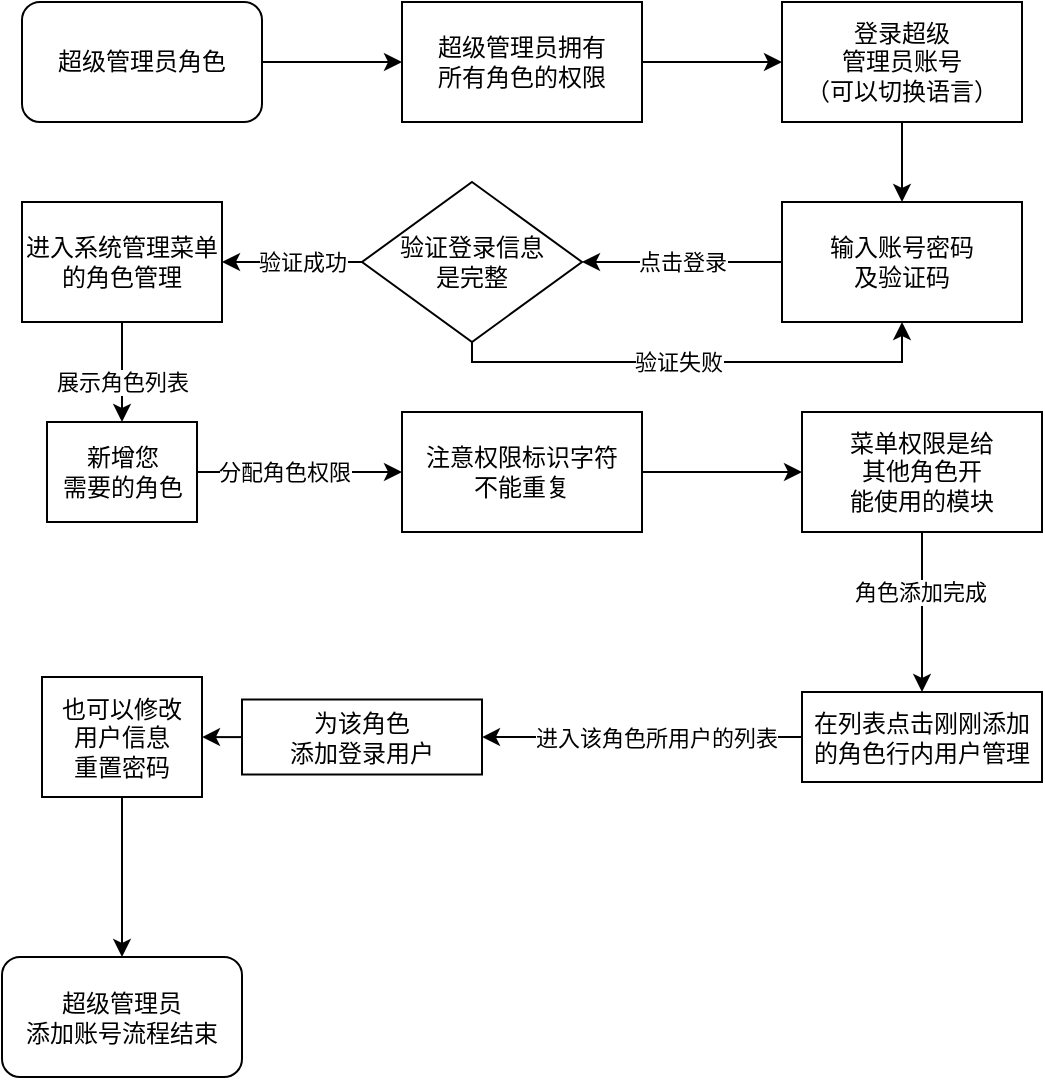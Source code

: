 <mxfile version="20.8.5" type="github">
  <diagram id="axPUEfDd3poNw5d9vAM8" name="第 1 页">
    <mxGraphModel dx="1434" dy="764" grid="1" gridSize="10" guides="1" tooltips="1" connect="1" arrows="1" fold="1" page="1" pageScale="1" pageWidth="583" pageHeight="827" math="0" shadow="0">
      <root>
        <mxCell id="0" />
        <mxCell id="1" parent="0" />
        <mxCell id="CcthXf6Rq4CzhCNJ3_eb-6" style="edgeStyle=orthogonalEdgeStyle;rounded=0;orthogonalLoop=1;jettySize=auto;html=1;entryX=0;entryY=0.5;entryDx=0;entryDy=0;" edge="1" parent="1" source="CcthXf6Rq4CzhCNJ3_eb-1" target="CcthXf6Rq4CzhCNJ3_eb-4">
          <mxGeometry relative="1" as="geometry" />
        </mxCell>
        <mxCell id="CcthXf6Rq4CzhCNJ3_eb-1" value="超级管理员角色" style="rounded=1;whiteSpace=wrap;html=1;" vertex="1" parent="1">
          <mxGeometry x="10" y="10" width="120" height="60" as="geometry" />
        </mxCell>
        <mxCell id="CcthXf6Rq4CzhCNJ3_eb-7" style="edgeStyle=orthogonalEdgeStyle;rounded=0;orthogonalLoop=1;jettySize=auto;html=1;entryX=0;entryY=0.5;entryDx=0;entryDy=0;" edge="1" parent="1" source="CcthXf6Rq4CzhCNJ3_eb-4" target="CcthXf6Rq4CzhCNJ3_eb-8">
          <mxGeometry relative="1" as="geometry">
            <mxPoint x="370" y="40" as="targetPoint" />
          </mxGeometry>
        </mxCell>
        <mxCell id="CcthXf6Rq4CzhCNJ3_eb-4" value="超级管理员拥有&lt;br&gt;所有角色的权限" style="rounded=0;whiteSpace=wrap;html=1;" vertex="1" parent="1">
          <mxGeometry x="200" y="10" width="120" height="60" as="geometry" />
        </mxCell>
        <mxCell id="CcthXf6Rq4CzhCNJ3_eb-11" value="" style="edgeStyle=orthogonalEdgeStyle;rounded=0;orthogonalLoop=1;jettySize=auto;html=1;" edge="1" parent="1" source="CcthXf6Rq4CzhCNJ3_eb-8" target="CcthXf6Rq4CzhCNJ3_eb-10">
          <mxGeometry relative="1" as="geometry" />
        </mxCell>
        <mxCell id="CcthXf6Rq4CzhCNJ3_eb-8" value="登录超级&lt;br&gt;管理员账号&lt;br&gt;（可以切换语言）" style="rounded=0;whiteSpace=wrap;html=1;" vertex="1" parent="1">
          <mxGeometry x="390" y="10" width="120" height="60" as="geometry" />
        </mxCell>
        <mxCell id="CcthXf6Rq4CzhCNJ3_eb-13" value="" style="edgeStyle=orthogonalEdgeStyle;rounded=0;orthogonalLoop=1;jettySize=auto;html=1;" edge="1" parent="1" source="CcthXf6Rq4CzhCNJ3_eb-10" target="CcthXf6Rq4CzhCNJ3_eb-12">
          <mxGeometry relative="1" as="geometry" />
        </mxCell>
        <mxCell id="CcthXf6Rq4CzhCNJ3_eb-14" value="点击登录" style="edgeLabel;html=1;align=center;verticalAlign=middle;resizable=0;points=[];" vertex="1" connectable="0" parent="CcthXf6Rq4CzhCNJ3_eb-13">
          <mxGeometry x="-0.24" relative="1" as="geometry">
            <mxPoint x="-12" as="offset" />
          </mxGeometry>
        </mxCell>
        <mxCell id="CcthXf6Rq4CzhCNJ3_eb-10" value="输入账号密码&lt;br&gt;及验证码" style="whiteSpace=wrap;html=1;rounded=0;" vertex="1" parent="1">
          <mxGeometry x="390" y="110" width="120" height="60" as="geometry" />
        </mxCell>
        <mxCell id="CcthXf6Rq4CzhCNJ3_eb-15" style="edgeStyle=orthogonalEdgeStyle;rounded=0;orthogonalLoop=1;jettySize=auto;html=1;entryX=0.5;entryY=1;entryDx=0;entryDy=0;exitX=0.5;exitY=1;exitDx=0;exitDy=0;" edge="1" parent="1" source="CcthXf6Rq4CzhCNJ3_eb-12" target="CcthXf6Rq4CzhCNJ3_eb-10">
          <mxGeometry relative="1" as="geometry">
            <Array as="points">
              <mxPoint x="235" y="190" />
              <mxPoint x="450" y="190" />
            </Array>
          </mxGeometry>
        </mxCell>
        <mxCell id="CcthXf6Rq4CzhCNJ3_eb-16" value="验证失败" style="edgeLabel;html=1;align=center;verticalAlign=middle;resizable=0;points=[];" vertex="1" connectable="0" parent="CcthXf6Rq4CzhCNJ3_eb-15">
          <mxGeometry x="-0.249" relative="1" as="geometry">
            <mxPoint x="21" as="offset" />
          </mxGeometry>
        </mxCell>
        <mxCell id="CcthXf6Rq4CzhCNJ3_eb-18" value="" style="edgeStyle=orthogonalEdgeStyle;rounded=0;orthogonalLoop=1;jettySize=auto;html=1;" edge="1" parent="1" source="CcthXf6Rq4CzhCNJ3_eb-12" target="CcthXf6Rq4CzhCNJ3_eb-17">
          <mxGeometry relative="1" as="geometry" />
        </mxCell>
        <mxCell id="CcthXf6Rq4CzhCNJ3_eb-19" value="验证成功" style="edgeLabel;html=1;align=center;verticalAlign=middle;resizable=0;points=[];" vertex="1" connectable="0" parent="CcthXf6Rq4CzhCNJ3_eb-18">
          <mxGeometry x="-0.333" relative="1" as="geometry">
            <mxPoint x="-7" as="offset" />
          </mxGeometry>
        </mxCell>
        <mxCell id="CcthXf6Rq4CzhCNJ3_eb-12" value="验证登录信息&lt;br&gt;是完整" style="rhombus;whiteSpace=wrap;html=1;rounded=0;" vertex="1" parent="1">
          <mxGeometry x="180" y="100" width="110" height="80" as="geometry" />
        </mxCell>
        <mxCell id="CcthXf6Rq4CzhCNJ3_eb-21" value="" style="edgeStyle=orthogonalEdgeStyle;rounded=0;orthogonalLoop=1;jettySize=auto;html=1;" edge="1" parent="1" source="CcthXf6Rq4CzhCNJ3_eb-17" target="CcthXf6Rq4CzhCNJ3_eb-20">
          <mxGeometry relative="1" as="geometry" />
        </mxCell>
        <mxCell id="CcthXf6Rq4CzhCNJ3_eb-24" value="展示角色列表" style="edgeLabel;html=1;align=center;verticalAlign=middle;resizable=0;points=[];" vertex="1" connectable="0" parent="CcthXf6Rq4CzhCNJ3_eb-21">
          <mxGeometry x="-0.244" relative="1" as="geometry">
            <mxPoint y="11" as="offset" />
          </mxGeometry>
        </mxCell>
        <mxCell id="CcthXf6Rq4CzhCNJ3_eb-17" value="进入系统管理菜单&lt;br&gt;的角色管理" style="whiteSpace=wrap;html=1;rounded=0;" vertex="1" parent="1">
          <mxGeometry x="10" y="110" width="100" height="60" as="geometry" />
        </mxCell>
        <mxCell id="CcthXf6Rq4CzhCNJ3_eb-23" value="" style="edgeStyle=orthogonalEdgeStyle;rounded=0;orthogonalLoop=1;jettySize=auto;html=1;" edge="1" parent="1" source="CcthXf6Rq4CzhCNJ3_eb-20" target="CcthXf6Rq4CzhCNJ3_eb-22">
          <mxGeometry relative="1" as="geometry" />
        </mxCell>
        <mxCell id="CcthXf6Rq4CzhCNJ3_eb-25" value="分配角色权限" style="edgeLabel;html=1;align=center;verticalAlign=middle;resizable=0;points=[];" vertex="1" connectable="0" parent="CcthXf6Rq4CzhCNJ3_eb-23">
          <mxGeometry x="-0.241" y="1" relative="1" as="geometry">
            <mxPoint x="4" y="1" as="offset" />
          </mxGeometry>
        </mxCell>
        <mxCell id="CcthXf6Rq4CzhCNJ3_eb-20" value="新增您&lt;br&gt;需要的角色" style="whiteSpace=wrap;html=1;rounded=0;" vertex="1" parent="1">
          <mxGeometry x="22.5" y="220" width="75" height="50" as="geometry" />
        </mxCell>
        <mxCell id="CcthXf6Rq4CzhCNJ3_eb-27" value="" style="edgeStyle=orthogonalEdgeStyle;rounded=0;orthogonalLoop=1;jettySize=auto;html=1;" edge="1" parent="1" source="CcthXf6Rq4CzhCNJ3_eb-22" target="CcthXf6Rq4CzhCNJ3_eb-26">
          <mxGeometry relative="1" as="geometry" />
        </mxCell>
        <mxCell id="CcthXf6Rq4CzhCNJ3_eb-22" value="注意权限标识字符&lt;br&gt;不能重复" style="whiteSpace=wrap;html=1;rounded=0;" vertex="1" parent="1">
          <mxGeometry x="200" y="215" width="120" height="60" as="geometry" />
        </mxCell>
        <mxCell id="CcthXf6Rq4CzhCNJ3_eb-29" value="" style="edgeStyle=orthogonalEdgeStyle;rounded=0;orthogonalLoop=1;jettySize=auto;html=1;" edge="1" parent="1" source="CcthXf6Rq4CzhCNJ3_eb-26" target="CcthXf6Rq4CzhCNJ3_eb-28">
          <mxGeometry relative="1" as="geometry" />
        </mxCell>
        <mxCell id="CcthXf6Rq4CzhCNJ3_eb-30" value="角色添加完成" style="edgeLabel;html=1;align=center;verticalAlign=middle;resizable=0;points=[];" vertex="1" connectable="0" parent="CcthXf6Rq4CzhCNJ3_eb-29">
          <mxGeometry x="-0.25" y="-1" relative="1" as="geometry">
            <mxPoint as="offset" />
          </mxGeometry>
        </mxCell>
        <mxCell id="CcthXf6Rq4CzhCNJ3_eb-26" value="菜单权限是给&lt;br&gt;其他角色开&lt;br&gt;能使用的模块" style="whiteSpace=wrap;html=1;rounded=0;" vertex="1" parent="1">
          <mxGeometry x="400" y="215" width="120" height="60" as="geometry" />
        </mxCell>
        <mxCell id="CcthXf6Rq4CzhCNJ3_eb-32" value="" style="edgeStyle=orthogonalEdgeStyle;rounded=0;orthogonalLoop=1;jettySize=auto;html=1;" edge="1" parent="1" source="CcthXf6Rq4CzhCNJ3_eb-28" target="CcthXf6Rq4CzhCNJ3_eb-31">
          <mxGeometry relative="1" as="geometry" />
        </mxCell>
        <mxCell id="CcthXf6Rq4CzhCNJ3_eb-34" value="进入该角色所用户的列表" style="edgeLabel;html=1;align=center;verticalAlign=middle;resizable=0;points=[];" vertex="1" connectable="0" parent="CcthXf6Rq4CzhCNJ3_eb-32">
          <mxGeometry x="-0.231" y="1" relative="1" as="geometry">
            <mxPoint x="-12" y="-1" as="offset" />
          </mxGeometry>
        </mxCell>
        <mxCell id="CcthXf6Rq4CzhCNJ3_eb-28" value="在列表点击刚刚添加的角色行内用户管理" style="whiteSpace=wrap;html=1;rounded=0;" vertex="1" parent="1">
          <mxGeometry x="400" y="355" width="120" height="45" as="geometry" />
        </mxCell>
        <mxCell id="CcthXf6Rq4CzhCNJ3_eb-36" value="" style="edgeStyle=orthogonalEdgeStyle;rounded=0;orthogonalLoop=1;jettySize=auto;html=1;" edge="1" parent="1" source="CcthXf6Rq4CzhCNJ3_eb-31" target="CcthXf6Rq4CzhCNJ3_eb-35">
          <mxGeometry relative="1" as="geometry" />
        </mxCell>
        <mxCell id="CcthXf6Rq4CzhCNJ3_eb-31" value="为该角色&lt;br&gt;添加登录用户" style="whiteSpace=wrap;html=1;rounded=0;" vertex="1" parent="1">
          <mxGeometry x="120" y="358.75" width="120" height="37.5" as="geometry" />
        </mxCell>
        <mxCell id="CcthXf6Rq4CzhCNJ3_eb-38" value="" style="edgeStyle=orthogonalEdgeStyle;rounded=0;orthogonalLoop=1;jettySize=auto;html=1;" edge="1" parent="1" source="CcthXf6Rq4CzhCNJ3_eb-35" target="CcthXf6Rq4CzhCNJ3_eb-37">
          <mxGeometry relative="1" as="geometry" />
        </mxCell>
        <mxCell id="CcthXf6Rq4CzhCNJ3_eb-35" value="也可以修改&lt;br&gt;用户信息&lt;br&gt;重置密码" style="whiteSpace=wrap;html=1;rounded=0;" vertex="1" parent="1">
          <mxGeometry x="20" y="347.5" width="80" height="60" as="geometry" />
        </mxCell>
        <mxCell id="CcthXf6Rq4CzhCNJ3_eb-37" value="超级管理员&lt;br&gt;添加账号流程结束" style="whiteSpace=wrap;html=1;rounded=1;" vertex="1" parent="1">
          <mxGeometry y="487.5" width="120" height="60" as="geometry" />
        </mxCell>
      </root>
    </mxGraphModel>
  </diagram>
</mxfile>
